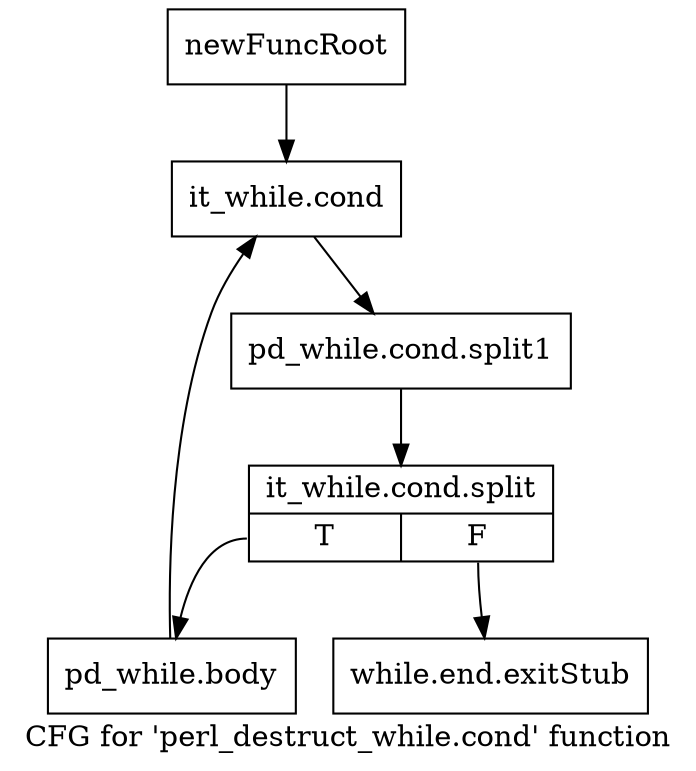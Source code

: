 digraph "CFG for 'perl_destruct_while.cond' function" {
	label="CFG for 'perl_destruct_while.cond' function";

	Node0x4d2a050 [shape=record,label="{newFuncRoot}"];
	Node0x4d2a050 -> Node0x4d2a0f0;
	Node0x4d2a0a0 [shape=record,label="{while.end.exitStub}"];
	Node0x4d2a0f0 [shape=record,label="{it_while.cond}"];
	Node0x4d2a0f0 -> Node0x6553e20;
	Node0x6553e20 [shape=record,label="{pd_while.cond.split1}"];
	Node0x6553e20 -> Node0x64533a0;
	Node0x64533a0 [shape=record,label="{it_while.cond.split|{<s0>T|<s1>F}}"];
	Node0x64533a0:s0 -> Node0x4d2a140;
	Node0x64533a0:s1 -> Node0x4d2a0a0;
	Node0x4d2a140 [shape=record,label="{pd_while.body}"];
	Node0x4d2a140 -> Node0x4d2a0f0;
}
